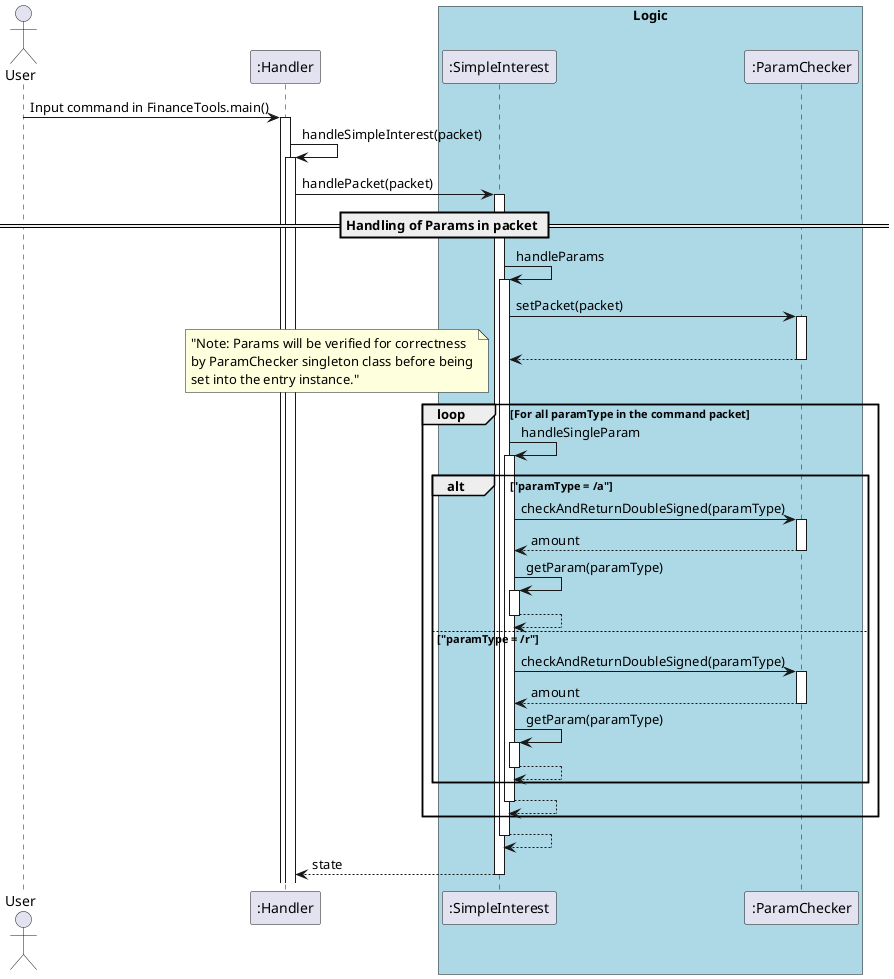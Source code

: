 @startuml
autoactivate on
actor User

"User" -> ":Handler": Input command in FinanceTools.main()
":Handler" ->":Handler": handleSimpleInterest(packet)

   ":Handler"-> ":SimpleInterest" : handlePacket(packet)

        == Handling of Params in packet ==
        ":SimpleInterest" -> ":SimpleInterest" : handleParams
            ":SimpleInterest" -> ":ParamChecker" : setPacket(packet)
            return
            loop For all paramType in the command packet
                note left: "Note: Params will be verified for correctness\nby ParamChecker singleton class before being\nset into the entry instance."
                ":SimpleInterest" -> ":SimpleInterest" : handleSingleParam
                    alt "paramType = /a"
                        ":SimpleInterest" ->":ParamChecker": checkAndReturnDoubleSigned(paramType)
                        return amount
                        ":SimpleInterest" -> ":SimpleInterest" : getParam(paramType)
                        return
                    else "paramType = /r"
                        ":SimpleInterest" ->":ParamChecker": checkAndReturnDoubleSigned(paramType)
                        return amount
                        ":SimpleInterest" -> ":SimpleInterest" : getParam(paramType)
                        return
                    end
                return
            end
        return

return state


box "Logic" #LightBlue
participant ":SimpleInterest"
participant ":ParamChecker"
endBox
@enduml